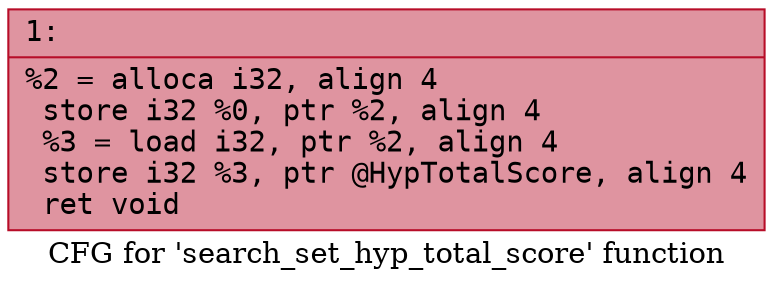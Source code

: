 digraph "CFG for 'search_set_hyp_total_score' function" {
	label="CFG for 'search_set_hyp_total_score' function";

	Node0x600002001590 [shape=record,color="#b70d28ff", style=filled, fillcolor="#b70d2870" fontname="Courier",label="{1:\l|  %2 = alloca i32, align 4\l  store i32 %0, ptr %2, align 4\l  %3 = load i32, ptr %2, align 4\l  store i32 %3, ptr @HypTotalScore, align 4\l  ret void\l}"];
}
